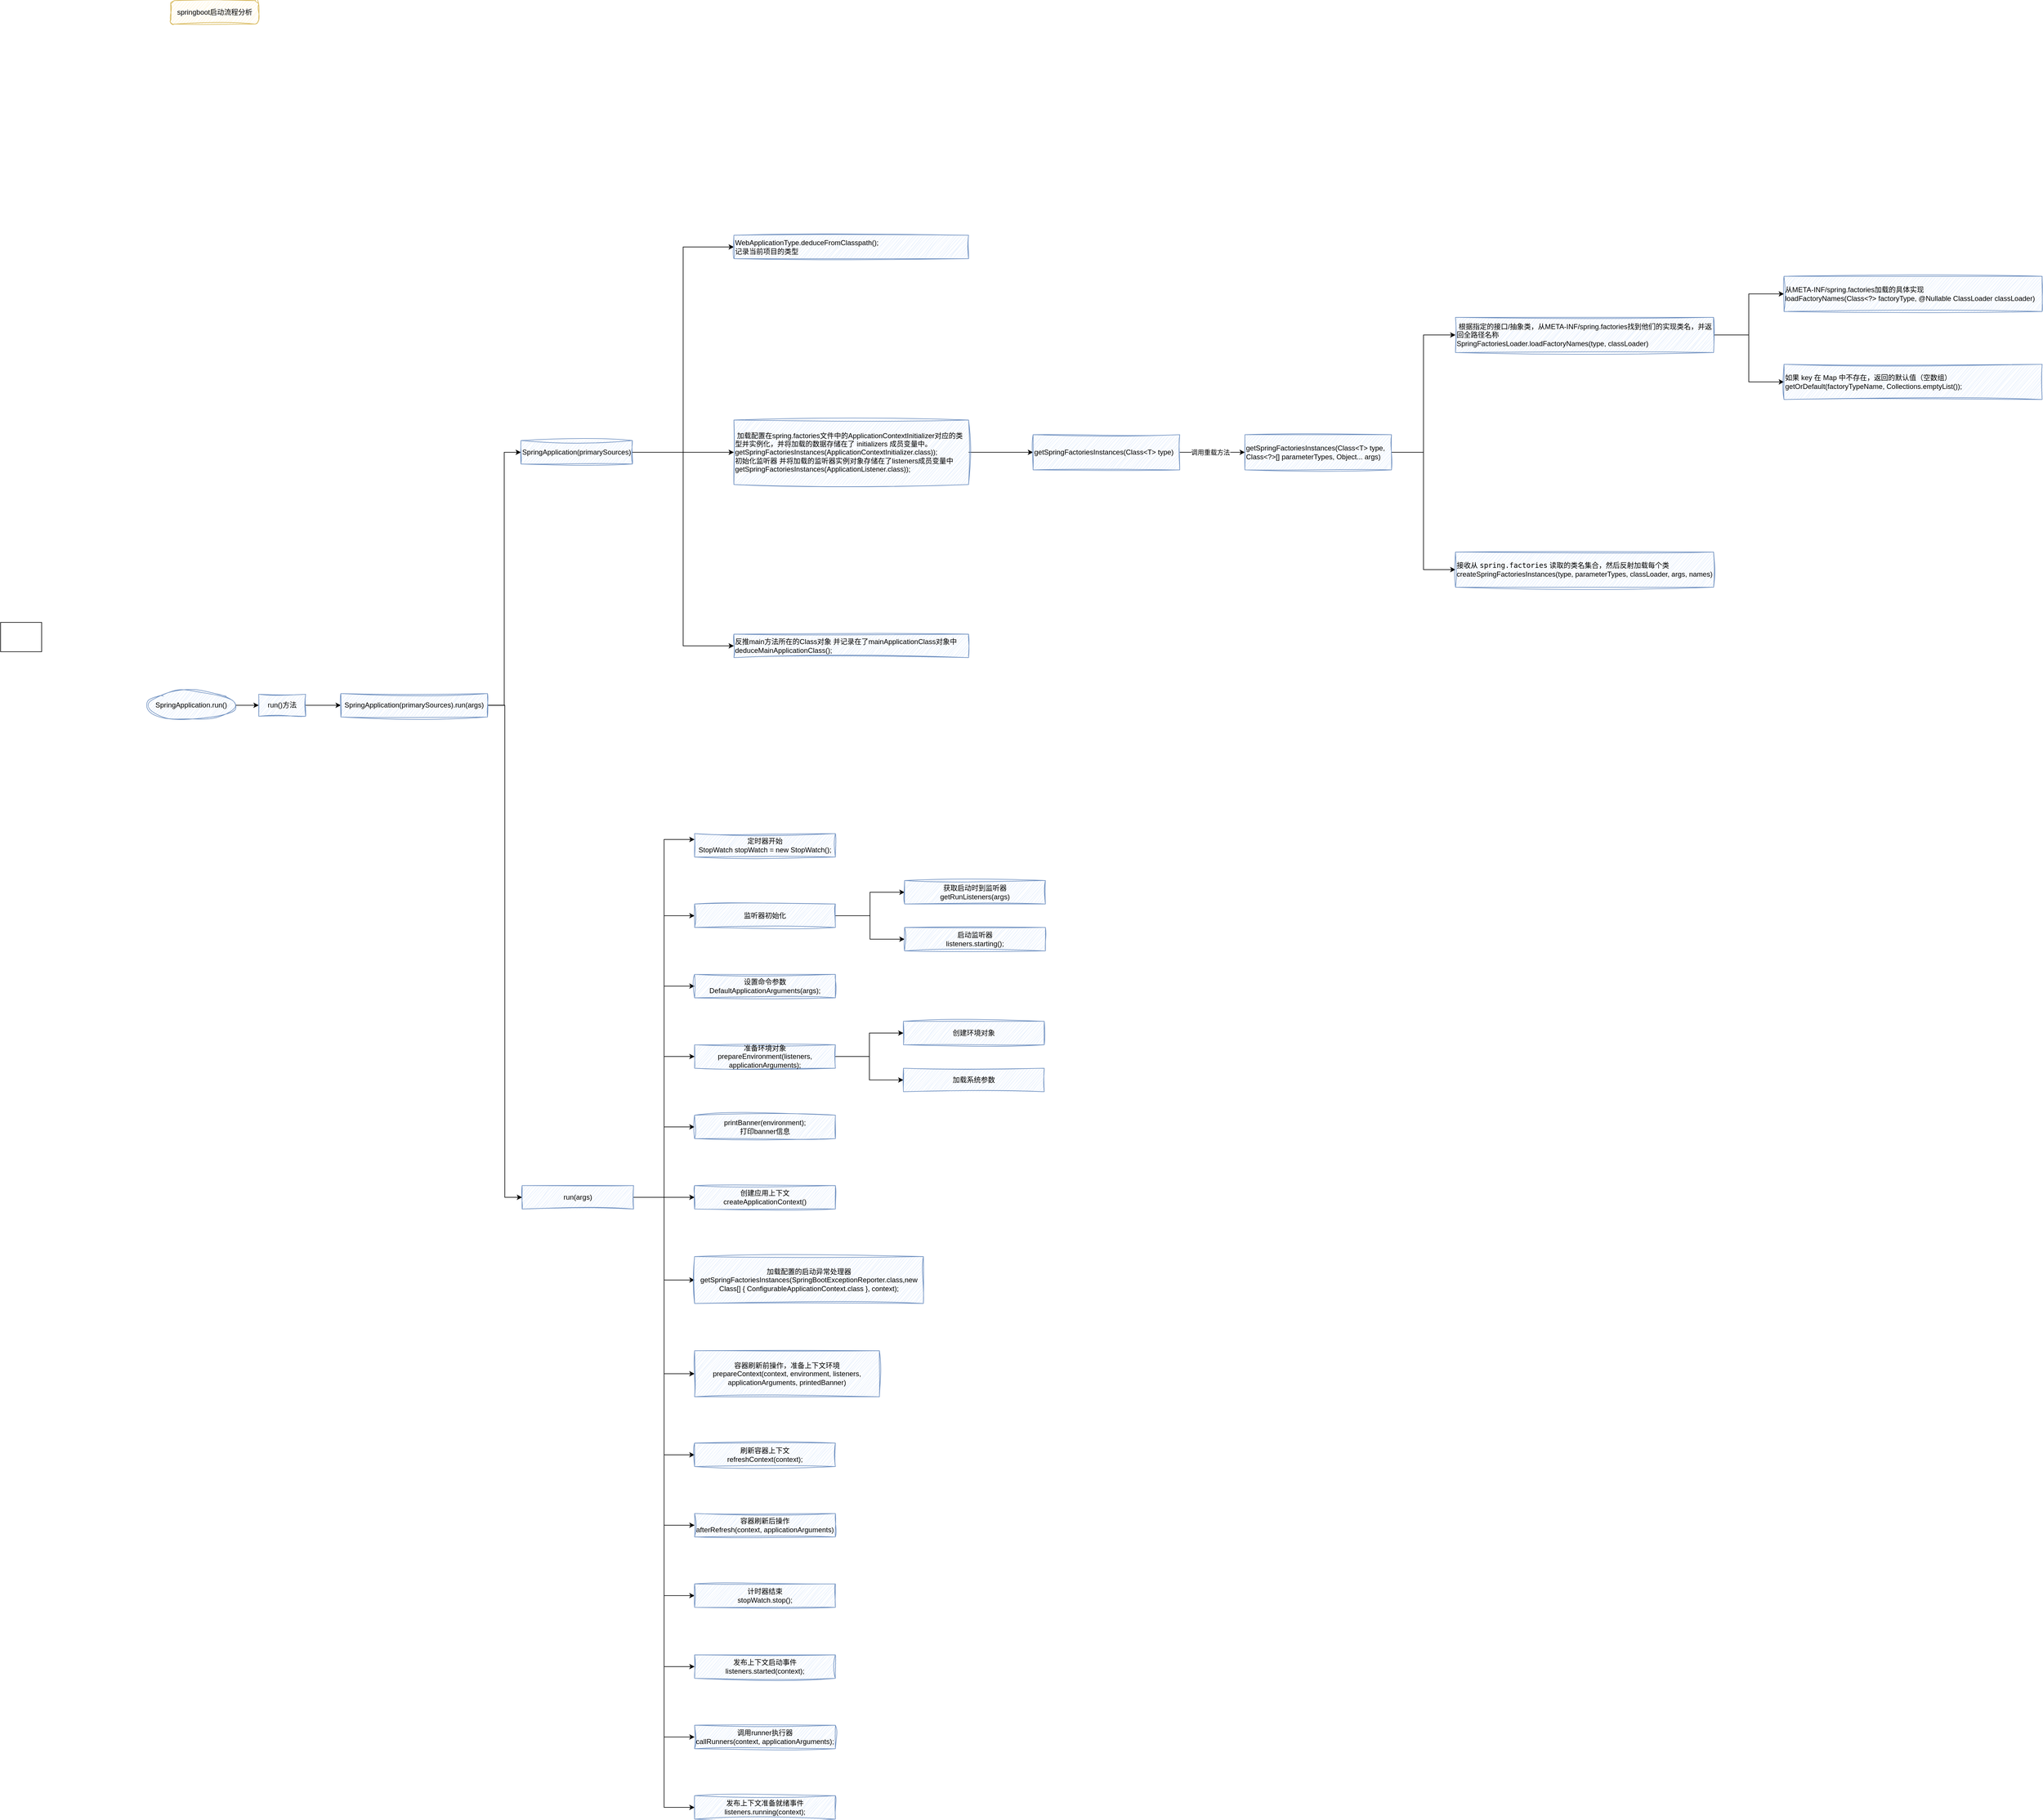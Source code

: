 <mxfile version="28.1.1">
  <diagram name="第 1 页" id="eMFeoTP_9UUyZn8uqYhF">
    <mxGraphModel dx="4870" dy="2433" grid="1" gridSize="10" guides="1" tooltips="1" connect="1" arrows="1" fold="1" page="1" pageScale="1" pageWidth="827" pageHeight="1169" math="0" shadow="0">
      <root>
        <mxCell id="0" />
        <mxCell id="1" parent="0" />
        <mxCell id="Daa2gUxjf4LC8xl4a2z6-1" value="springboot启动流程分析" style="rounded=1;whiteSpace=wrap;html=1;fillColor=#fff2cc;strokeColor=#d6b656;sketch=1;curveFitting=1;jiggle=2;shadow=0;glass=0;" parent="1" vertex="1">
          <mxGeometry x="40" y="40" width="150" height="40" as="geometry" />
        </mxCell>
        <mxCell id="Daa2gUxjf4LC8xl4a2z6-2" value="" style="rounded=0;whiteSpace=wrap;html=1;" parent="1" vertex="1">
          <mxGeometry x="-250" y="1100" width="70" height="50" as="geometry" />
        </mxCell>
        <mxCell id="Daa2gUxjf4LC8xl4a2z6-6" value="" style="edgeStyle=orthogonalEdgeStyle;rounded=0;orthogonalLoop=1;jettySize=auto;html=1;" parent="1" source="Daa2gUxjf4LC8xl4a2z6-4" target="Daa2gUxjf4LC8xl4a2z6-5" edge="1">
          <mxGeometry relative="1" as="geometry" />
        </mxCell>
        <mxCell id="Daa2gUxjf4LC8xl4a2z6-4" value="SpringApplication.run()" style="strokeWidth=1;html=1;shape=mxgraph.flowchart.start_2;whiteSpace=wrap;fillColor=#dae8fc;strokeColor=#6c8ebf;sketch=1;curveFitting=1;jiggle=2;" parent="1" vertex="1">
          <mxGeometry y="1216.25" width="150" height="50" as="geometry" />
        </mxCell>
        <mxCell id="Daa2gUxjf4LC8xl4a2z6-15" style="edgeStyle=orthogonalEdgeStyle;rounded=0;orthogonalLoop=1;jettySize=auto;html=1;entryX=0;entryY=0.5;entryDx=0;entryDy=0;" parent="1" source="Daa2gUxjf4LC8xl4a2z6-5" target="Daa2gUxjf4LC8xl4a2z6-14" edge="1">
          <mxGeometry relative="1" as="geometry" />
        </mxCell>
        <mxCell id="Daa2gUxjf4LC8xl4a2z6-5" value="run()方法" style="whiteSpace=wrap;html=1;fillColor=#dae8fc;strokeColor=#6c8ebf;strokeWidth=1;sketch=1;curveFitting=1;jiggle=2;" parent="1" vertex="1">
          <mxGeometry x="190" y="1222.5" width="80" height="37.5" as="geometry" />
        </mxCell>
        <mxCell id="Daa2gUxjf4LC8xl4a2z6-21" style="edgeStyle=orthogonalEdgeStyle;rounded=0;orthogonalLoop=1;jettySize=auto;html=1;entryX=0;entryY=0.5;entryDx=0;entryDy=0;" parent="1" source="Daa2gUxjf4LC8xl4a2z6-14" target="Daa2gUxjf4LC8xl4a2z6-17" edge="1">
          <mxGeometry relative="1" as="geometry" />
        </mxCell>
        <mxCell id="rjzbtjrW8lwAqTIrCrEN-45" style="edgeStyle=orthogonalEdgeStyle;rounded=0;orthogonalLoop=1;jettySize=auto;html=1;entryX=0;entryY=0.5;entryDx=0;entryDy=0;" edge="1" parent="1" source="Daa2gUxjf4LC8xl4a2z6-14" target="Daa2gUxjf4LC8xl4a2z6-19">
          <mxGeometry relative="1" as="geometry" />
        </mxCell>
        <mxCell id="Daa2gUxjf4LC8xl4a2z6-14" value="SpringApplication(primarySources).run(args)" style="whiteSpace=wrap;html=1;fillColor=#dae8fc;strokeColor=#6c8ebf;strokeWidth=1;sketch=1;curveFitting=1;jiggle=2;" parent="1" vertex="1">
          <mxGeometry x="330" y="1221.25" width="250" height="40" as="geometry" />
        </mxCell>
        <mxCell id="Daa2gUxjf4LC8xl4a2z6-28" style="edgeStyle=orthogonalEdgeStyle;rounded=0;orthogonalLoop=1;jettySize=auto;html=1;entryX=0;entryY=0.5;entryDx=0;entryDy=0;" parent="1" source="Daa2gUxjf4LC8xl4a2z6-17" target="Daa2gUxjf4LC8xl4a2z6-22" edge="1">
          <mxGeometry relative="1" as="geometry" />
        </mxCell>
        <mxCell id="Daa2gUxjf4LC8xl4a2z6-30" style="edgeStyle=orthogonalEdgeStyle;rounded=0;orthogonalLoop=1;jettySize=auto;html=1;entryX=0;entryY=0.5;entryDx=0;entryDy=0;" parent="1" source="Daa2gUxjf4LC8xl4a2z6-17" target="Daa2gUxjf4LC8xl4a2z6-26" edge="1">
          <mxGeometry relative="1" as="geometry" />
        </mxCell>
        <mxCell id="Daa2gUxjf4LC8xl4a2z6-31" style="edgeStyle=orthogonalEdgeStyle;rounded=0;orthogonalLoop=1;jettySize=auto;html=1;entryX=0;entryY=0.5;entryDx=0;entryDy=0;" parent="1" source="Daa2gUxjf4LC8xl4a2z6-17" target="Daa2gUxjf4LC8xl4a2z6-27" edge="1">
          <mxGeometry relative="1" as="geometry" />
        </mxCell>
        <mxCell id="Daa2gUxjf4LC8xl4a2z6-17" value="SpringApplication(primarySources)" style="whiteSpace=wrap;html=1;fillColor=#dae8fc;strokeColor=#6c8ebf;strokeWidth=1;sketch=1;curveFitting=1;jiggle=2;" parent="1" vertex="1">
          <mxGeometry x="637" y="790" width="190" height="40" as="geometry" />
        </mxCell>
        <mxCell id="rjzbtjrW8lwAqTIrCrEN-2" value="" style="edgeStyle=orthogonalEdgeStyle;rounded=0;orthogonalLoop=1;jettySize=auto;html=1;" edge="1" parent="1" source="Daa2gUxjf4LC8xl4a2z6-19" target="rjzbtjrW8lwAqTIrCrEN-1">
          <mxGeometry relative="1" as="geometry" />
        </mxCell>
        <mxCell id="rjzbtjrW8lwAqTIrCrEN-29" style="edgeStyle=orthogonalEdgeStyle;rounded=0;orthogonalLoop=1;jettySize=auto;html=1;entryX=0;entryY=0.25;entryDx=0;entryDy=0;" edge="1" parent="1" source="Daa2gUxjf4LC8xl4a2z6-19" target="rjzbtjrW8lwAqTIrCrEN-7">
          <mxGeometry relative="1" as="geometry" />
        </mxCell>
        <mxCell id="rjzbtjrW8lwAqTIrCrEN-30" style="edgeStyle=orthogonalEdgeStyle;rounded=0;orthogonalLoop=1;jettySize=auto;html=1;entryX=0;entryY=0.5;entryDx=0;entryDy=0;" edge="1" parent="1" source="Daa2gUxjf4LC8xl4a2z6-19" target="rjzbtjrW8lwAqTIrCrEN-6">
          <mxGeometry relative="1" as="geometry" />
        </mxCell>
        <mxCell id="rjzbtjrW8lwAqTIrCrEN-31" style="edgeStyle=orthogonalEdgeStyle;rounded=0;orthogonalLoop=1;jettySize=auto;html=1;entryX=0;entryY=0.5;entryDx=0;entryDy=0;" edge="1" parent="1" source="Daa2gUxjf4LC8xl4a2z6-19" target="rjzbtjrW8lwAqTIrCrEN-5">
          <mxGeometry relative="1" as="geometry" />
        </mxCell>
        <mxCell id="rjzbtjrW8lwAqTIrCrEN-32" style="edgeStyle=orthogonalEdgeStyle;rounded=0;orthogonalLoop=1;jettySize=auto;html=1;entryX=0;entryY=0.5;entryDx=0;entryDy=0;" edge="1" parent="1" source="Daa2gUxjf4LC8xl4a2z6-19" target="rjzbtjrW8lwAqTIrCrEN-4">
          <mxGeometry relative="1" as="geometry" />
        </mxCell>
        <mxCell id="rjzbtjrW8lwAqTIrCrEN-33" style="edgeStyle=orthogonalEdgeStyle;rounded=0;orthogonalLoop=1;jettySize=auto;html=1;entryX=0;entryY=0.5;entryDx=0;entryDy=0;" edge="1" parent="1" source="Daa2gUxjf4LC8xl4a2z6-19" target="rjzbtjrW8lwAqTIrCrEN-3">
          <mxGeometry relative="1" as="geometry" />
        </mxCell>
        <mxCell id="rjzbtjrW8lwAqTIrCrEN-34" style="edgeStyle=orthogonalEdgeStyle;rounded=0;orthogonalLoop=1;jettySize=auto;html=1;entryX=0;entryY=0.5;entryDx=0;entryDy=0;" edge="1" parent="1" source="Daa2gUxjf4LC8xl4a2z6-19" target="rjzbtjrW8lwAqTIrCrEN-8">
          <mxGeometry relative="1" as="geometry" />
        </mxCell>
        <mxCell id="rjzbtjrW8lwAqTIrCrEN-35" style="edgeStyle=orthogonalEdgeStyle;rounded=0;orthogonalLoop=1;jettySize=auto;html=1;entryX=0;entryY=0.5;entryDx=0;entryDy=0;" edge="1" parent="1" source="Daa2gUxjf4LC8xl4a2z6-19" target="rjzbtjrW8lwAqTIrCrEN-9">
          <mxGeometry relative="1" as="geometry" />
        </mxCell>
        <mxCell id="rjzbtjrW8lwAqTIrCrEN-36" style="edgeStyle=orthogonalEdgeStyle;rounded=0;orthogonalLoop=1;jettySize=auto;html=1;entryX=0;entryY=0.5;entryDx=0;entryDy=0;" edge="1" parent="1" source="Daa2gUxjf4LC8xl4a2z6-19" target="rjzbtjrW8lwAqTIrCrEN-10">
          <mxGeometry relative="1" as="geometry" />
        </mxCell>
        <mxCell id="rjzbtjrW8lwAqTIrCrEN-37" style="edgeStyle=orthogonalEdgeStyle;rounded=0;orthogonalLoop=1;jettySize=auto;html=1;entryX=0;entryY=0.5;entryDx=0;entryDy=0;" edge="1" parent="1" source="Daa2gUxjf4LC8xl4a2z6-19" target="rjzbtjrW8lwAqTIrCrEN-11">
          <mxGeometry relative="1" as="geometry" />
        </mxCell>
        <mxCell id="rjzbtjrW8lwAqTIrCrEN-38" style="edgeStyle=orthogonalEdgeStyle;rounded=0;orthogonalLoop=1;jettySize=auto;html=1;entryX=0;entryY=0.5;entryDx=0;entryDy=0;" edge="1" parent="1" source="Daa2gUxjf4LC8xl4a2z6-19" target="rjzbtjrW8lwAqTIrCrEN-12">
          <mxGeometry relative="1" as="geometry" />
        </mxCell>
        <mxCell id="rjzbtjrW8lwAqTIrCrEN-39" style="edgeStyle=orthogonalEdgeStyle;rounded=0;orthogonalLoop=1;jettySize=auto;html=1;entryX=0;entryY=0.5;entryDx=0;entryDy=0;" edge="1" parent="1" source="Daa2gUxjf4LC8xl4a2z6-19" target="rjzbtjrW8lwAqTIrCrEN-24">
          <mxGeometry relative="1" as="geometry" />
        </mxCell>
        <mxCell id="rjzbtjrW8lwAqTIrCrEN-40" style="edgeStyle=orthogonalEdgeStyle;rounded=0;orthogonalLoop=1;jettySize=auto;html=1;entryX=0;entryY=0.5;entryDx=0;entryDy=0;" edge="1" parent="1" source="Daa2gUxjf4LC8xl4a2z6-19" target="rjzbtjrW8lwAqTIrCrEN-25">
          <mxGeometry relative="1" as="geometry" />
        </mxCell>
        <mxCell id="rjzbtjrW8lwAqTIrCrEN-41" style="edgeStyle=orthogonalEdgeStyle;rounded=0;orthogonalLoop=1;jettySize=auto;html=1;entryX=0;entryY=0.5;entryDx=0;entryDy=0;" edge="1" parent="1" source="Daa2gUxjf4LC8xl4a2z6-19" target="rjzbtjrW8lwAqTIrCrEN-26">
          <mxGeometry relative="1" as="geometry" />
        </mxCell>
        <mxCell id="Daa2gUxjf4LC8xl4a2z6-19" value="run(args)" style="whiteSpace=wrap;html=1;fillColor=#dae8fc;strokeColor=#6c8ebf;strokeWidth=1;sketch=1;curveFitting=1;jiggle=2;" parent="1" vertex="1">
          <mxGeometry x="639" y="2060" width="190" height="40" as="geometry" />
        </mxCell>
        <mxCell id="Daa2gUxjf4LC8xl4a2z6-22" value="WebApplicationType.deduceFromClasspath();&lt;br&gt;记录当前项目的类型" style="whiteSpace=wrap;html=1;fillColor=#dae8fc;strokeColor=#6c8ebf;strokeWidth=1;sketch=1;curveFitting=1;jiggle=2;align=left;" parent="1" vertex="1">
          <mxGeometry x="1000" y="440" width="400" height="40" as="geometry" />
        </mxCell>
        <mxCell id="z6HE82v5M1pgyKy82iCZ-1" style="edgeStyle=orthogonalEdgeStyle;rounded=0;orthogonalLoop=1;jettySize=auto;html=1;entryX=0;entryY=0.5;entryDx=0;entryDy=0;" parent="1" source="Daa2gUxjf4LC8xl4a2z6-26" target="Daa2gUxjf4LC8xl4a2z6-32" edge="1">
          <mxGeometry relative="1" as="geometry" />
        </mxCell>
        <mxCell id="Daa2gUxjf4LC8xl4a2z6-26" value="&lt;div&gt;&amp;nbsp;加载配置在spring.factories文件中的ApplicationContextInitializer对应的类型并实例化，&lt;span style=&quot;background-color: transparent; color: light-dark(rgb(0, 0, 0), rgb(255, 255, 255));&quot;&gt;并将加载的数据存储在了 initializers 成员变量中。&lt;/span&gt;&lt;span style=&quot;background-color: transparent; color: light-dark(rgb(0, 0, 0), rgb(255, 255, 255));&quot;&gt;getSpringFactoriesInstances(ApplicationContextInitializer.class));&lt;/span&gt;&lt;/div&gt;初始化监听器 并将加载的监听器实例对象存储在了listeners成员变量中&lt;br&gt;getSpringFactoriesInstances(ApplicationListener.class));" style="whiteSpace=wrap;html=1;fillColor=#dae8fc;strokeColor=#6c8ebf;strokeWidth=1;sketch=1;curveFitting=1;jiggle=2;align=left;" parent="1" vertex="1">
          <mxGeometry x="1000" y="755" width="400" height="110" as="geometry" />
        </mxCell>
        <mxCell id="Daa2gUxjf4LC8xl4a2z6-27" value="反推main方法所在的Class对象 并记录在了mainApplicationClass对象中&lt;br&gt;deduceMainApplicationClass();" style="whiteSpace=wrap;html=1;fillColor=#dae8fc;strokeColor=#6c8ebf;strokeWidth=1;sketch=1;curveFitting=1;jiggle=2;align=left;" parent="1" vertex="1">
          <mxGeometry x="1000" y="1120" width="400" height="40" as="geometry" />
        </mxCell>
        <mxCell id="Daa2gUxjf4LC8xl4a2z6-35" value="" style="edgeStyle=orthogonalEdgeStyle;rounded=0;orthogonalLoop=1;jettySize=auto;html=1;" parent="1" source="Daa2gUxjf4LC8xl4a2z6-32" target="Daa2gUxjf4LC8xl4a2z6-34" edge="1">
          <mxGeometry relative="1" as="geometry" />
        </mxCell>
        <mxCell id="Daa2gUxjf4LC8xl4a2z6-36" value="调用重载方法" style="edgeLabel;html=1;align=center;verticalAlign=middle;resizable=0;points=[];" parent="Daa2gUxjf4LC8xl4a2z6-35" vertex="1" connectable="0">
          <mxGeometry x="-0.075" relative="1" as="geometry">
            <mxPoint as="offset" />
          </mxGeometry>
        </mxCell>
        <mxCell id="Daa2gUxjf4LC8xl4a2z6-32" value="getSpringFactoriesInstances(Class&amp;lt;T&amp;gt; type)" style="whiteSpace=wrap;html=1;fillColor=#dae8fc;strokeColor=#6c8ebf;strokeWidth=1;sketch=1;curveFitting=1;jiggle=2;align=left;" parent="1" vertex="1">
          <mxGeometry x="1510" y="780" width="250" height="60" as="geometry" />
        </mxCell>
        <mxCell id="Daa2gUxjf4LC8xl4a2z6-40" style="edgeStyle=orthogonalEdgeStyle;rounded=0;orthogonalLoop=1;jettySize=auto;html=1;entryX=0;entryY=0.5;entryDx=0;entryDy=0;" parent="1" source="Daa2gUxjf4LC8xl4a2z6-34" target="Daa2gUxjf4LC8xl4a2z6-37" edge="1">
          <mxGeometry relative="1" as="geometry" />
        </mxCell>
        <mxCell id="Daa2gUxjf4LC8xl4a2z6-41" style="edgeStyle=orthogonalEdgeStyle;rounded=0;orthogonalLoop=1;jettySize=auto;html=1;entryX=0;entryY=0.5;entryDx=0;entryDy=0;" parent="1" source="Daa2gUxjf4LC8xl4a2z6-34" target="Daa2gUxjf4LC8xl4a2z6-39" edge="1">
          <mxGeometry relative="1" as="geometry" />
        </mxCell>
        <mxCell id="Daa2gUxjf4LC8xl4a2z6-34" value="getSpringFactoriesInstances(Class&amp;lt;T&amp;gt; type, Class&amp;lt;?&amp;gt;[] parameterTypes, Object... args)" style="whiteSpace=wrap;html=1;fillColor=#dae8fc;strokeColor=#6c8ebf;strokeWidth=1;sketch=1;curveFitting=1;jiggle=2;align=left;" parent="1" vertex="1">
          <mxGeometry x="1871" y="780" width="250" height="60" as="geometry" />
        </mxCell>
        <mxCell id="Daa2gUxjf4LC8xl4a2z6-45" style="edgeStyle=orthogonalEdgeStyle;rounded=0;orthogonalLoop=1;jettySize=auto;html=1;entryX=0;entryY=0.5;entryDx=0;entryDy=0;" parent="1" source="Daa2gUxjf4LC8xl4a2z6-37" target="Daa2gUxjf4LC8xl4a2z6-42" edge="1">
          <mxGeometry relative="1" as="geometry" />
        </mxCell>
        <mxCell id="Daa2gUxjf4LC8xl4a2z6-46" style="edgeStyle=orthogonalEdgeStyle;rounded=0;orthogonalLoop=1;jettySize=auto;html=1;entryX=0;entryY=0.5;entryDx=0;entryDy=0;" parent="1" source="Daa2gUxjf4LC8xl4a2z6-37" target="Daa2gUxjf4LC8xl4a2z6-44" edge="1">
          <mxGeometry relative="1" as="geometry" />
        </mxCell>
        <mxCell id="Daa2gUxjf4LC8xl4a2z6-37" value="&amp;nbsp;根据指定的接口/抽象类，从META-INF/spring.factories找到他们的实现类名，并返回全路径名称&lt;br&gt;SpringFactoriesLoader.loadFactoryNames(type, classLoader)" style="whiteSpace=wrap;html=1;fillColor=#dae8fc;strokeColor=#6c8ebf;strokeWidth=1;sketch=1;curveFitting=1;jiggle=2;align=left;" parent="1" vertex="1">
          <mxGeometry x="2230" y="580" width="440" height="60" as="geometry" />
        </mxCell>
        <mxCell id="Daa2gUxjf4LC8xl4a2z6-39" value="接收从 &lt;code data-end=&quot;1658&quot; data-start=&quot;1640&quot;&gt;spring.factories&lt;/code&gt; 读取的类名集合，然后反射加载每个类&lt;br&gt;createSpringFactoriesInstances(type, parameterTypes, classLoader, args, names)" style="whiteSpace=wrap;html=1;fillColor=#dae8fc;strokeColor=#6c8ebf;strokeWidth=1;sketch=1;curveFitting=1;jiggle=2;align=left;" parent="1" vertex="1">
          <mxGeometry x="2230" y="980" width="440" height="60" as="geometry" />
        </mxCell>
        <mxCell id="Daa2gUxjf4LC8xl4a2z6-42" value="从META-INF/spring.factories加载的具体实现&lt;br&gt;loadFactoryNames(Class&amp;lt;?&amp;gt; factoryType, @Nullable ClassLoader classLoader)" style="whiteSpace=wrap;html=1;fillColor=#dae8fc;strokeColor=#6c8ebf;strokeWidth=1;sketch=1;curveFitting=1;jiggle=2;align=left;" parent="1" vertex="1">
          <mxGeometry x="2790" y="510" width="440" height="60" as="geometry" />
        </mxCell>
        <mxCell id="Daa2gUxjf4LC8xl4a2z6-44" value="如果 key 在 Map 中不存在，返回的默认值（空数组）&lt;br&gt;getOrDefault(factoryTypeName, Collections.emptyList());" style="whiteSpace=wrap;html=1;fillColor=#dae8fc;strokeColor=#6c8ebf;strokeWidth=1;sketch=1;curveFitting=1;jiggle=2;align=left;" parent="1" vertex="1">
          <mxGeometry x="2790" y="660" width="440" height="60" as="geometry" />
        </mxCell>
        <mxCell id="rjzbtjrW8lwAqTIrCrEN-1" value="创建应用上下文&lt;br&gt;createApplicationContext()" style="whiteSpace=wrap;html=1;fillColor=#dae8fc;strokeColor=#6c8ebf;strokeWidth=1;sketch=1;curveFitting=1;jiggle=2;" vertex="1" parent="1">
          <mxGeometry x="933" y="2060" width="240" height="40" as="geometry" />
        </mxCell>
        <mxCell id="rjzbtjrW8lwAqTIrCrEN-3" value="printBanner(environment);&lt;br&gt;打印banner信息" style="whiteSpace=wrap;html=1;fillColor=#dae8fc;strokeColor=#6c8ebf;strokeWidth=1;sketch=1;curveFitting=1;jiggle=2;" vertex="1" parent="1">
          <mxGeometry x="933" y="1940" width="240" height="40" as="geometry" />
        </mxCell>
        <mxCell id="rjzbtjrW8lwAqTIrCrEN-19" style="edgeStyle=orthogonalEdgeStyle;rounded=0;orthogonalLoop=1;jettySize=auto;html=1;entryX=0;entryY=0.5;entryDx=0;entryDy=0;exitX=1;exitY=0.5;exitDx=0;exitDy=0;" edge="1" parent="1" source="rjzbtjrW8lwAqTIrCrEN-4" target="rjzbtjrW8lwAqTIrCrEN-17">
          <mxGeometry relative="1" as="geometry">
            <mxPoint x="1210" y="1840.059" as="sourcePoint" />
          </mxGeometry>
        </mxCell>
        <mxCell id="rjzbtjrW8lwAqTIrCrEN-20" style="edgeStyle=orthogonalEdgeStyle;rounded=0;orthogonalLoop=1;jettySize=auto;html=1;entryX=0;entryY=0.5;entryDx=0;entryDy=0;exitX=1;exitY=0.5;exitDx=0;exitDy=0;" edge="1" parent="1" source="rjzbtjrW8lwAqTIrCrEN-4" target="rjzbtjrW8lwAqTIrCrEN-18">
          <mxGeometry relative="1" as="geometry">
            <mxPoint x="1210" y="1840.059" as="sourcePoint" />
          </mxGeometry>
        </mxCell>
        <mxCell id="rjzbtjrW8lwAqTIrCrEN-4" value="准备环境对象&lt;br&gt;prepareEnvironment(listeners, applicationArguments);" style="whiteSpace=wrap;html=1;fillColor=#dae8fc;strokeColor=#6c8ebf;strokeWidth=1;sketch=1;curveFitting=1;jiggle=2;" vertex="1" parent="1">
          <mxGeometry x="933" y="1820" width="240" height="40" as="geometry" />
        </mxCell>
        <mxCell id="rjzbtjrW8lwAqTIrCrEN-5" value="设置命令参数&lt;br&gt;DefaultApplicationArguments(args);" style="whiteSpace=wrap;html=1;fillColor=#dae8fc;strokeColor=#6c8ebf;strokeWidth=1;sketch=1;curveFitting=1;jiggle=2;" vertex="1" parent="1">
          <mxGeometry x="933" y="1700" width="240" height="40" as="geometry" />
        </mxCell>
        <mxCell id="rjzbtjrW8lwAqTIrCrEN-22" style="edgeStyle=orthogonalEdgeStyle;rounded=0;orthogonalLoop=1;jettySize=auto;html=1;entryX=0;entryY=0.5;entryDx=0;entryDy=0;" edge="1" parent="1" source="rjzbtjrW8lwAqTIrCrEN-6" target="rjzbtjrW8lwAqTIrCrEN-13">
          <mxGeometry relative="1" as="geometry" />
        </mxCell>
        <mxCell id="rjzbtjrW8lwAqTIrCrEN-23" style="edgeStyle=orthogonalEdgeStyle;rounded=0;orthogonalLoop=1;jettySize=auto;html=1;entryX=0;entryY=0.5;entryDx=0;entryDy=0;" edge="1" parent="1" source="rjzbtjrW8lwAqTIrCrEN-6" target="rjzbtjrW8lwAqTIrCrEN-15">
          <mxGeometry relative="1" as="geometry" />
        </mxCell>
        <mxCell id="rjzbtjrW8lwAqTIrCrEN-6" value="监听器初始化" style="whiteSpace=wrap;html=1;fillColor=#dae8fc;strokeColor=#6c8ebf;strokeWidth=1;sketch=1;curveFitting=1;jiggle=2;" vertex="1" parent="1">
          <mxGeometry x="933" y="1580" width="240" height="40" as="geometry" />
        </mxCell>
        <mxCell id="rjzbtjrW8lwAqTIrCrEN-7" value="定时器开始&lt;br&gt;StopWatch stopWatch = new StopWatch();" style="whiteSpace=wrap;html=1;fillColor=#dae8fc;strokeColor=#6c8ebf;strokeWidth=1;sketch=1;curveFitting=1;jiggle=2;" vertex="1" parent="1">
          <mxGeometry x="933" y="1460" width="240" height="40" as="geometry" />
        </mxCell>
        <mxCell id="rjzbtjrW8lwAqTIrCrEN-8" value="加载配置的启动异常处理器&lt;br&gt;getSpringFactoriesInstances(SpringBootExceptionReporter.class,new Class[] { ConfigurableApplicationContext.class }, context);" style="whiteSpace=wrap;html=1;fillColor=#dae8fc;strokeColor=#6c8ebf;strokeWidth=1;sketch=1;curveFitting=1;jiggle=2;" vertex="1" parent="1">
          <mxGeometry x="933" y="2181" width="390" height="80" as="geometry" />
        </mxCell>
        <mxCell id="rjzbtjrW8lwAqTIrCrEN-9" value="容器刷新前操作，准备上下文环境&lt;br&gt;prepareContext(context, environment, listeners, applicationArguments, printedBanner)" style="whiteSpace=wrap;html=1;fillColor=#dae8fc;strokeColor=#6c8ebf;strokeWidth=1;sketch=1;curveFitting=1;jiggle=2;" vertex="1" parent="1">
          <mxGeometry x="933" y="2341.5" width="315" height="78.5" as="geometry" />
        </mxCell>
        <mxCell id="rjzbtjrW8lwAqTIrCrEN-10" value="刷新容器上下文&lt;br&gt;refreshContext(context);" style="whiteSpace=wrap;html=1;fillColor=#dae8fc;strokeColor=#6c8ebf;strokeWidth=1;sketch=1;curveFitting=1;jiggle=2;" vertex="1" parent="1">
          <mxGeometry x="933" y="2499" width="240" height="40" as="geometry" />
        </mxCell>
        <mxCell id="rjzbtjrW8lwAqTIrCrEN-11" value="容器刷新后操作&lt;br&gt;afterRefresh(context, applicationArguments)" style="whiteSpace=wrap;html=1;fillColor=#dae8fc;strokeColor=#6c8ebf;strokeWidth=1;sketch=1;curveFitting=1;jiggle=2;" vertex="1" parent="1">
          <mxGeometry x="933" y="2619" width="240" height="40" as="geometry" />
        </mxCell>
        <mxCell id="rjzbtjrW8lwAqTIrCrEN-12" value="计时器结束&lt;br&gt;stopWatch.stop();" style="whiteSpace=wrap;html=1;fillColor=#dae8fc;strokeColor=#6c8ebf;strokeWidth=1;sketch=1;curveFitting=1;jiggle=2;" vertex="1" parent="1">
          <mxGeometry x="933" y="2739" width="240" height="40" as="geometry" />
        </mxCell>
        <mxCell id="rjzbtjrW8lwAqTIrCrEN-13" value="获取启动时到监听器&lt;br&gt;getRunListeners(args)" style="whiteSpace=wrap;html=1;fillColor=#dae8fc;strokeColor=#6c8ebf;strokeWidth=1;sketch=1;curveFitting=1;jiggle=2;" vertex="1" parent="1">
          <mxGeometry x="1291" y="1540" width="240" height="40" as="geometry" />
        </mxCell>
        <mxCell id="rjzbtjrW8lwAqTIrCrEN-15" value="启动监听器&lt;br&gt;listeners.starting();" style="whiteSpace=wrap;html=1;fillColor=#dae8fc;strokeColor=#6c8ebf;strokeWidth=1;sketch=1;curveFitting=1;jiggle=2;" vertex="1" parent="1">
          <mxGeometry x="1291" y="1620" width="240" height="40" as="geometry" />
        </mxCell>
        <mxCell id="rjzbtjrW8lwAqTIrCrEN-17" value="创建环境对象" style="whiteSpace=wrap;html=1;fillColor=#dae8fc;strokeColor=#6c8ebf;strokeWidth=1;sketch=1;curveFitting=1;jiggle=2;" vertex="1" parent="1">
          <mxGeometry x="1289" y="1780" width="240" height="40" as="geometry" />
        </mxCell>
        <mxCell id="rjzbtjrW8lwAqTIrCrEN-18" value="加载系统参数" style="whiteSpace=wrap;html=1;fillColor=#dae8fc;strokeColor=#6c8ebf;strokeWidth=1;sketch=1;curveFitting=1;jiggle=2;" vertex="1" parent="1">
          <mxGeometry x="1289" y="1860" width="240" height="40" as="geometry" />
        </mxCell>
        <mxCell id="rjzbtjrW8lwAqTIrCrEN-24" value="发布上下文启动事件&lt;br&gt;listeners.started(context);" style="whiteSpace=wrap;html=1;fillColor=#dae8fc;strokeColor=#6c8ebf;strokeWidth=1;sketch=1;curveFitting=1;jiggle=2;" vertex="1" parent="1">
          <mxGeometry x="933" y="2860" width="240" height="40" as="geometry" />
        </mxCell>
        <mxCell id="rjzbtjrW8lwAqTIrCrEN-25" value="调用runner执行器&lt;br&gt;callRunners(context, applicationArguments);" style="whiteSpace=wrap;html=1;fillColor=#dae8fc;strokeColor=#6c8ebf;strokeWidth=1;sketch=1;curveFitting=1;jiggle=2;" vertex="1" parent="1">
          <mxGeometry x="933" y="2980" width="240" height="40" as="geometry" />
        </mxCell>
        <mxCell id="rjzbtjrW8lwAqTIrCrEN-26" value="发布上下文准备就绪事件&lt;br&gt;listeners.running(context);" style="whiteSpace=wrap;html=1;fillColor=#dae8fc;strokeColor=#6c8ebf;strokeWidth=1;sketch=1;curveFitting=1;jiggle=2;" vertex="1" parent="1">
          <mxGeometry x="933" y="3100" width="240" height="40" as="geometry" />
        </mxCell>
      </root>
    </mxGraphModel>
  </diagram>
</mxfile>
